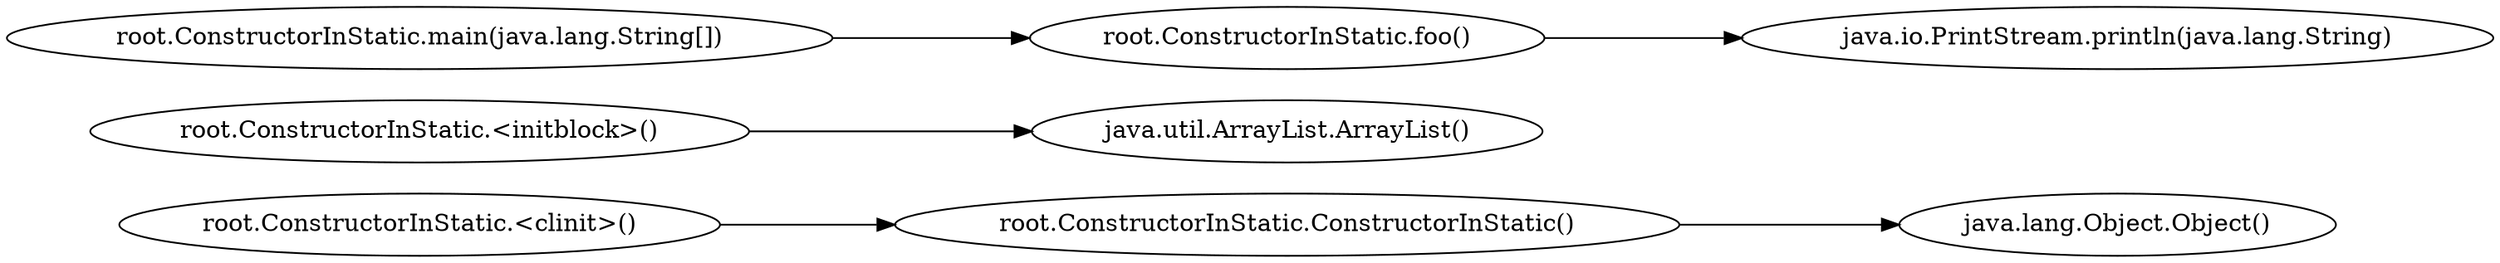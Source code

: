 digraph graphname {
rankdir="LR";
2 [label="root.ConstructorInStatic.<clinit>()"]
0 [label="root.ConstructorInStatic.<initblock>()"]
3 [label="root.ConstructorInStatic.ConstructorInStatic()"]
6 [label="root.ConstructorInStatic.foo()"]
4 [label="java.lang.Object.Object()"]
1 [label="java.util.ArrayList.ArrayList()"]
5 [label="root.ConstructorInStatic.main(java.lang.String[])"]
7 [label="java.io.PrintStream.println(java.lang.String)"]
0 -> 1
2 -> 3
3 -> 4
5 -> 6
6 -> 7
}
